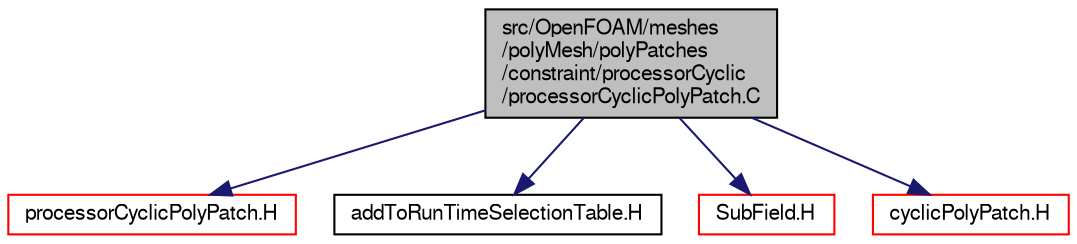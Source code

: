 digraph "src/OpenFOAM/meshes/polyMesh/polyPatches/constraint/processorCyclic/processorCyclicPolyPatch.C"
{
  bgcolor="transparent";
  edge [fontname="FreeSans",fontsize="10",labelfontname="FreeSans",labelfontsize="10"];
  node [fontname="FreeSans",fontsize="10",shape=record];
  Node0 [label="src/OpenFOAM/meshes\l/polyMesh/polyPatches\l/constraint/processorCyclic\l/processorCyclicPolyPatch.C",height=0.2,width=0.4,color="black", fillcolor="grey75", style="filled", fontcolor="black"];
  Node0 -> Node1 [color="midnightblue",fontsize="10",style="solid",fontname="FreeSans"];
  Node1 [label="processorCyclicPolyPatch.H",height=0.2,width=0.4,color="red",URL="$a11723.html"];
  Node0 -> Node227 [color="midnightblue",fontsize="10",style="solid",fontname="FreeSans"];
  Node227 [label="addToRunTimeSelectionTable.H",height=0.2,width=0.4,color="black",URL="$a09263.html",tooltip="Macros for easy insertion into run-time selection tables. "];
  Node0 -> Node228 [color="midnightblue",fontsize="10",style="solid",fontname="FreeSans"];
  Node228 [label="SubField.H",height=0.2,width=0.4,color="red",URL="$a09599.html"];
  Node0 -> Node230 [color="midnightblue",fontsize="10",style="solid",fontname="FreeSans"];
  Node230 [label="cyclicPolyPatch.H",height=0.2,width=0.4,color="red",URL="$a11687.html"];
}
